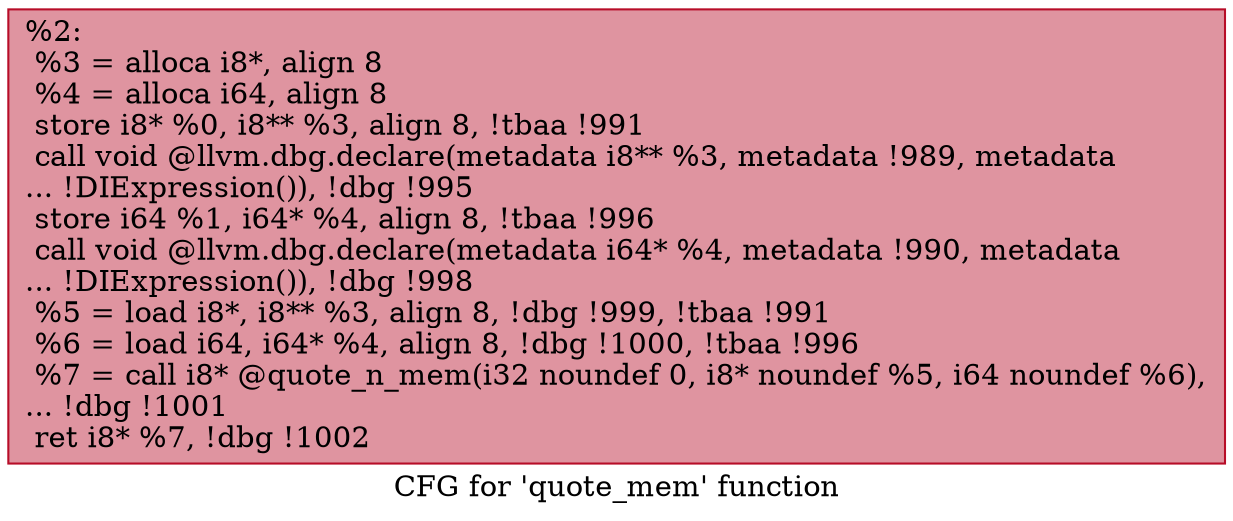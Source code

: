 digraph "CFG for 'quote_mem' function" {
	label="CFG for 'quote_mem' function";

	Node0xc48970 [shape=record,color="#b70d28ff", style=filled, fillcolor="#b70d2870",label="{%2:\l  %3 = alloca i8*, align 8\l  %4 = alloca i64, align 8\l  store i8* %0, i8** %3, align 8, !tbaa !991\l  call void @llvm.dbg.declare(metadata i8** %3, metadata !989, metadata\l... !DIExpression()), !dbg !995\l  store i64 %1, i64* %4, align 8, !tbaa !996\l  call void @llvm.dbg.declare(metadata i64* %4, metadata !990, metadata\l... !DIExpression()), !dbg !998\l  %5 = load i8*, i8** %3, align 8, !dbg !999, !tbaa !991\l  %6 = load i64, i64* %4, align 8, !dbg !1000, !tbaa !996\l  %7 = call i8* @quote_n_mem(i32 noundef 0, i8* noundef %5, i64 noundef %6),\l... !dbg !1001\l  ret i8* %7, !dbg !1002\l}"];
}
